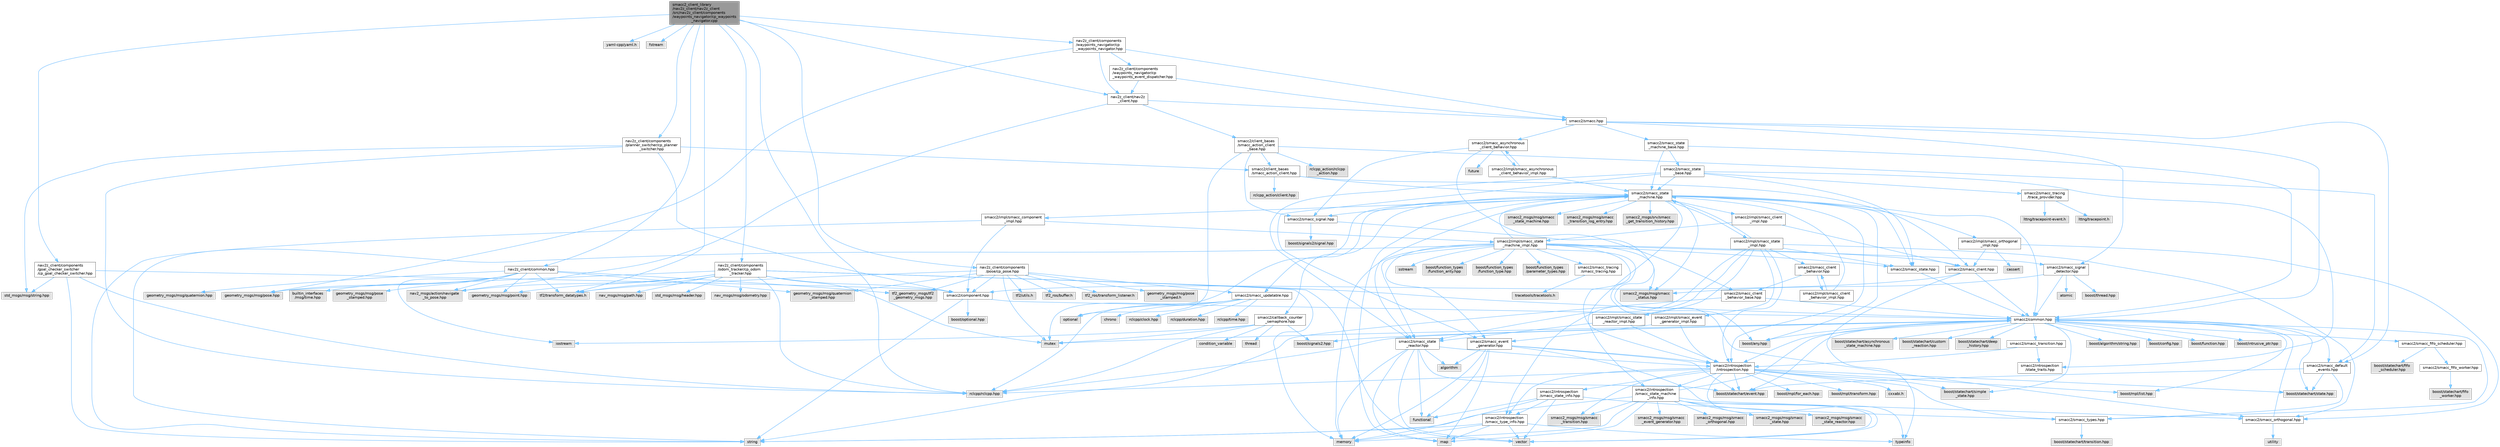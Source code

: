 digraph "smacc2_client_library/nav2z_client/nav2z_client/src/nav2z_client/components/waypoints_navigator/cp_waypoints_navigator.cpp"
{
 // LATEX_PDF_SIZE
  bgcolor="transparent";
  edge [fontname=Helvetica,fontsize=10,labelfontname=Helvetica,labelfontsize=10];
  node [fontname=Helvetica,fontsize=10,shape=box,height=0.2,width=0.4];
  Node1 [label="smacc2_client_library\l/nav2z_client/nav2z_client\l/src/nav2z_client/components\l/waypoints_navigator/cp_waypoints\l_navigator.cpp",height=0.2,width=0.4,color="gray40", fillcolor="grey60", style="filled", fontcolor="black",tooltip=" "];
  Node1 -> Node2 [color="steelblue1",style="solid"];
  Node2 [label="tf2/transform_datatypes.h",height=0.2,width=0.4,color="grey60", fillcolor="#E0E0E0", style="filled",tooltip=" "];
  Node1 -> Node3 [color="steelblue1",style="solid"];
  Node3 [label="yaml-cpp/yaml.h",height=0.2,width=0.4,color="grey60", fillcolor="#E0E0E0", style="filled",tooltip=" "];
  Node1 -> Node4 [color="steelblue1",style="solid"];
  Node4 [label="fstream",height=0.2,width=0.4,color="grey60", fillcolor="#E0E0E0", style="filled",tooltip=" "];
  Node1 -> Node5 [color="steelblue1",style="solid"];
  Node5 [label="nav2z_client/common.hpp",height=0.2,width=0.4,color="grey40", fillcolor="white", style="filled",URL="$client__library_2nav2z__client_2nav2z__client_2include_2nav2z__client_2common_8hpp.html",tooltip=" "];
  Node5 -> Node6 [color="steelblue1",style="solid"];
  Node6 [label="iostream",height=0.2,width=0.4,color="grey60", fillcolor="#E0E0E0", style="filled",tooltip=" "];
  Node5 -> Node2 [color="steelblue1",style="solid"];
  Node5 -> Node7 [color="steelblue1",style="solid"];
  Node7 [label="builtin_interfaces\l/msg/time.hpp",height=0.2,width=0.4,color="grey60", fillcolor="#E0E0E0", style="filled",tooltip=" "];
  Node5 -> Node8 [color="steelblue1",style="solid"];
  Node8 [label="geometry_msgs/msg/point.hpp",height=0.2,width=0.4,color="grey60", fillcolor="#E0E0E0", style="filled",tooltip=" "];
  Node5 -> Node9 [color="steelblue1",style="solid"];
  Node9 [label="geometry_msgs/msg/pose.hpp",height=0.2,width=0.4,color="grey60", fillcolor="#E0E0E0", style="filled",tooltip=" "];
  Node5 -> Node10 [color="steelblue1",style="solid"];
  Node10 [label="geometry_msgs/msg/pose\l_stamped.hpp",height=0.2,width=0.4,color="grey60", fillcolor="#E0E0E0", style="filled",tooltip=" "];
  Node5 -> Node11 [color="steelblue1",style="solid"];
  Node11 [label="geometry_msgs/msg/quaternion.hpp",height=0.2,width=0.4,color="grey60", fillcolor="#E0E0E0", style="filled",tooltip=" "];
  Node5 -> Node12 [color="steelblue1",style="solid"];
  Node12 [label="geometry_msgs/msg/quaternion\l_stamped.hpp",height=0.2,width=0.4,color="grey60", fillcolor="#E0E0E0", style="filled",tooltip=" "];
  Node5 -> Node13 [color="steelblue1",style="solid"];
  Node13 [label="nav2_msgs/action/navigate\l_to_pose.hpp",height=0.2,width=0.4,color="grey60", fillcolor="#E0E0E0", style="filled",tooltip=" "];
  Node5 -> Node14 [color="steelblue1",style="solid"];
  Node14 [label="tf2_geometry_msgs/tf2\l_geometry_msgs.hpp",height=0.2,width=0.4,color="grey60", fillcolor="#E0E0E0", style="filled",tooltip=" "];
  Node1 -> Node15 [color="steelblue1",style="solid"];
  Node15 [label="nav2z_client/components\l/goal_checker_switcher\l/cp_goal_checker_switcher.hpp",height=0.2,width=0.4,color="grey40", fillcolor="white", style="filled",URL="$cp__goal__checker__switcher_8hpp.html",tooltip=" "];
  Node15 -> Node16 [color="steelblue1",style="solid"];
  Node16 [label="string",height=0.2,width=0.4,color="grey60", fillcolor="#E0E0E0", style="filled",tooltip=" "];
  Node15 -> Node17 [color="steelblue1",style="solid"];
  Node17 [label="rclcpp/rclcpp.hpp",height=0.2,width=0.4,color="grey60", fillcolor="#E0E0E0", style="filled",tooltip=" "];
  Node15 -> Node18 [color="steelblue1",style="solid"];
  Node18 [label="smacc2/component.hpp",height=0.2,width=0.4,color="grey40", fillcolor="white", style="filled",URL="$component_8hpp.html",tooltip=" "];
  Node18 -> Node16 [color="steelblue1",style="solid"];
  Node18 -> Node19 [color="steelblue1",style="solid"];
  Node19 [label="boost/optional.hpp",height=0.2,width=0.4,color="grey60", fillcolor="#E0E0E0", style="filled",tooltip=" "];
  Node18 -> Node20 [color="steelblue1",style="solid"];
  Node20 [label="smacc2/common.hpp",height=0.2,width=0.4,color="grey40", fillcolor="white", style="filled",URL="$include_2smacc2_2common_8hpp.html",tooltip=" "];
  Node20 -> Node21 [color="steelblue1",style="solid"];
  Node21 [label="boost/statechart/asynchronous\l_state_machine.hpp",height=0.2,width=0.4,color="grey60", fillcolor="#E0E0E0", style="filled",tooltip=" "];
  Node20 -> Node22 [color="steelblue1",style="solid"];
  Node22 [label="boost/statechart/custom\l_reaction.hpp",height=0.2,width=0.4,color="grey60", fillcolor="#E0E0E0", style="filled",tooltip=" "];
  Node20 -> Node23 [color="steelblue1",style="solid"];
  Node23 [label="boost/statechart/deep\l_history.hpp",height=0.2,width=0.4,color="grey60", fillcolor="#E0E0E0", style="filled",tooltip=" "];
  Node20 -> Node24 [color="steelblue1",style="solid"];
  Node24 [label="boost/statechart/event.hpp",height=0.2,width=0.4,color="grey60", fillcolor="#E0E0E0", style="filled",tooltip=" "];
  Node20 -> Node25 [color="steelblue1",style="solid"];
  Node25 [label="boost/statechart/simple\l_state.hpp",height=0.2,width=0.4,color="grey60", fillcolor="#E0E0E0", style="filled",tooltip=" "];
  Node20 -> Node26 [color="steelblue1",style="solid"];
  Node26 [label="boost/statechart/state.hpp",height=0.2,width=0.4,color="grey60", fillcolor="#E0E0E0", style="filled",tooltip=" "];
  Node20 -> Node27 [color="steelblue1",style="solid"];
  Node27 [label="boost/algorithm/string.hpp",height=0.2,width=0.4,color="grey60", fillcolor="#E0E0E0", style="filled",tooltip=" "];
  Node20 -> Node28 [color="steelblue1",style="solid"];
  Node28 [label="boost/any.hpp",height=0.2,width=0.4,color="grey60", fillcolor="#E0E0E0", style="filled",tooltip=" "];
  Node20 -> Node29 [color="steelblue1",style="solid"];
  Node29 [label="boost/config.hpp",height=0.2,width=0.4,color="grey60", fillcolor="#E0E0E0", style="filled",tooltip=" "];
  Node20 -> Node30 [color="steelblue1",style="solid"];
  Node30 [label="boost/function.hpp",height=0.2,width=0.4,color="grey60", fillcolor="#E0E0E0", style="filled",tooltip=" "];
  Node20 -> Node31 [color="steelblue1",style="solid"];
  Node31 [label="boost/intrusive_ptr.hpp",height=0.2,width=0.4,color="grey60", fillcolor="#E0E0E0", style="filled",tooltip=" "];
  Node20 -> Node32 [color="steelblue1",style="solid"];
  Node32 [label="boost/mpl/list.hpp",height=0.2,width=0.4,color="grey60", fillcolor="#E0E0E0", style="filled",tooltip=" "];
  Node20 -> Node33 [color="steelblue1",style="solid"];
  Node33 [label="boost/signals2.hpp",height=0.2,width=0.4,color="grey60", fillcolor="#E0E0E0", style="filled",tooltip=" "];
  Node20 -> Node34 [color="steelblue1",style="solid"];
  Node34 [label="mutex",height=0.2,width=0.4,color="grey60", fillcolor="#E0E0E0", style="filled",tooltip=" "];
  Node20 -> Node17 [color="steelblue1",style="solid"];
  Node20 -> Node35 [color="steelblue1",style="solid"];
  Node35 [label="smacc2/introspection\l/introspection.hpp",height=0.2,width=0.4,color="grey40", fillcolor="white", style="filled",URL="$introspection_8hpp.html",tooltip=" "];
  Node35 -> Node24 [color="steelblue1",style="solid"];
  Node35 -> Node25 [color="steelblue1",style="solid"];
  Node35 -> Node26 [color="steelblue1",style="solid"];
  Node35 -> Node36 [color="steelblue1",style="solid"];
  Node36 [label="boost/mpl/for_each.hpp",height=0.2,width=0.4,color="grey60", fillcolor="#E0E0E0", style="filled",tooltip=" "];
  Node35 -> Node32 [color="steelblue1",style="solid"];
  Node35 -> Node37 [color="steelblue1",style="solid"];
  Node37 [label="boost/mpl/transform.hpp",height=0.2,width=0.4,color="grey60", fillcolor="#E0E0E0", style="filled",tooltip=" "];
  Node35 -> Node17 [color="steelblue1",style="solid"];
  Node35 -> Node38 [color="steelblue1",style="solid"];
  Node38 [label="typeinfo",height=0.2,width=0.4,color="grey60", fillcolor="#E0E0E0", style="filled",tooltip=" "];
  Node35 -> Node39 [color="steelblue1",style="solid"];
  Node39 [label="smacc2/introspection\l/smacc_state_info.hpp",height=0.2,width=0.4,color="grey40", fillcolor="white", style="filled",URL="$smacc__state__info_8hpp.html",tooltip=" "];
  Node39 -> Node40 [color="steelblue1",style="solid"];
  Node40 [label="functional",height=0.2,width=0.4,color="grey60", fillcolor="#E0E0E0", style="filled",tooltip=" "];
  Node39 -> Node41 [color="steelblue1",style="solid"];
  Node41 [label="memory",height=0.2,width=0.4,color="grey60", fillcolor="#E0E0E0", style="filled",tooltip=" "];
  Node39 -> Node42 [color="steelblue1",style="solid"];
  Node42 [label="smacc2/introspection\l/smacc_type_info.hpp",height=0.2,width=0.4,color="grey40", fillcolor="white", style="filled",URL="$smacc__type__info_8hpp.html",tooltip=" "];
  Node42 -> Node43 [color="steelblue1",style="solid"];
  Node43 [label="map",height=0.2,width=0.4,color="grey60", fillcolor="#E0E0E0", style="filled",tooltip=" "];
  Node42 -> Node41 [color="steelblue1",style="solid"];
  Node42 -> Node16 [color="steelblue1",style="solid"];
  Node42 -> Node38 [color="steelblue1",style="solid"];
  Node42 -> Node44 [color="steelblue1",style="solid"];
  Node44 [label="vector",height=0.2,width=0.4,color="grey60", fillcolor="#E0E0E0", style="filled",tooltip=" "];
  Node39 -> Node45 [color="steelblue1",style="solid"];
  Node45 [label="smacc2/smacc_types.hpp",height=0.2,width=0.4,color="grey40", fillcolor="white", style="filled",URL="$smacc__types_8hpp.html",tooltip=" "];
  Node45 -> Node46 [color="steelblue1",style="solid"];
  Node46 [label="boost/statechart/transition.hpp",height=0.2,width=0.4,color="grey60", fillcolor="#E0E0E0", style="filled",tooltip=" "];
  Node39 -> Node44 [color="steelblue1",style="solid"];
  Node35 -> Node42 [color="steelblue1",style="solid"];
  Node35 -> Node45 [color="steelblue1",style="solid"];
  Node35 -> Node47 [color="steelblue1",style="solid"];
  Node47 [label="cxxabi.h",height=0.2,width=0.4,color="grey60", fillcolor="#E0E0E0", style="filled",tooltip=" "];
  Node35 -> Node48 [color="steelblue1",style="solid"];
  Node48 [label="smacc2_msgs/msg/smacc\l_transition.hpp",height=0.2,width=0.4,color="grey60", fillcolor="#E0E0E0", style="filled",tooltip=" "];
  Node35 -> Node49 [color="steelblue1",style="solid"];
  Node49 [label="smacc2/introspection\l/smacc_state_machine\l_info.hpp",height=0.2,width=0.4,color="grey40", fillcolor="white", style="filled",URL="$smacc__state__machine__info_8hpp.html",tooltip=" "];
  Node49 -> Node43 [color="steelblue1",style="solid"];
  Node49 -> Node41 [color="steelblue1",style="solid"];
  Node49 -> Node16 [color="steelblue1",style="solid"];
  Node49 -> Node44 [color="steelblue1",style="solid"];
  Node49 -> Node20 [color="steelblue1",style="solid"];
  Node49 -> Node50 [color="steelblue1",style="solid"];
  Node50 [label="smacc2/smacc_orthogonal.hpp",height=0.2,width=0.4,color="grey40", fillcolor="white", style="filled",URL="$smacc__orthogonal_8hpp.html",tooltip=" "];
  Node50 -> Node20 [color="steelblue1",style="solid"];
  Node50 -> Node51 [color="steelblue1",style="solid"];
  Node51 [label="utility",height=0.2,width=0.4,color="grey60", fillcolor="#E0E0E0", style="filled",tooltip=" "];
  Node49 -> Node52 [color="steelblue1",style="solid"];
  Node52 [label="smacc2_msgs/msg/smacc\l_event_generator.hpp",height=0.2,width=0.4,color="grey60", fillcolor="#E0E0E0", style="filled",tooltip=" "];
  Node49 -> Node53 [color="steelblue1",style="solid"];
  Node53 [label="smacc2_msgs/msg/smacc\l_orthogonal.hpp",height=0.2,width=0.4,color="grey60", fillcolor="#E0E0E0", style="filled",tooltip=" "];
  Node49 -> Node54 [color="steelblue1",style="solid"];
  Node54 [label="smacc2_msgs/msg/smacc\l_state.hpp",height=0.2,width=0.4,color="grey60", fillcolor="#E0E0E0", style="filled",tooltip=" "];
  Node49 -> Node55 [color="steelblue1",style="solid"];
  Node55 [label="smacc2_msgs/msg/smacc\l_state_reactor.hpp",height=0.2,width=0.4,color="grey60", fillcolor="#E0E0E0", style="filled",tooltip=" "];
  Node49 -> Node48 [color="steelblue1",style="solid"];
  Node20 -> Node56 [color="steelblue1",style="solid"];
  Node56 [label="smacc2/smacc_fifo_scheduler.hpp",height=0.2,width=0.4,color="grey40", fillcolor="white", style="filled",URL="$smacc__fifo__scheduler_8hpp.html",tooltip=" "];
  Node56 -> Node57 [color="steelblue1",style="solid"];
  Node57 [label="boost/statechart/fifo\l_scheduler.hpp",height=0.2,width=0.4,color="grey60", fillcolor="#E0E0E0", style="filled",tooltip=" "];
  Node56 -> Node58 [color="steelblue1",style="solid"];
  Node58 [label="smacc2/smacc_fifo_worker.hpp",height=0.2,width=0.4,color="grey40", fillcolor="white", style="filled",URL="$smacc__fifo__worker_8hpp.html",tooltip=" "];
  Node58 -> Node59 [color="steelblue1",style="solid"];
  Node59 [label="boost/statechart/fifo\l_worker.hpp",height=0.2,width=0.4,color="grey60", fillcolor="#E0E0E0", style="filled",tooltip=" "];
  Node20 -> Node45 [color="steelblue1",style="solid"];
  Node20 -> Node60 [color="steelblue1",style="solid"];
  Node60 [label="smacc2/smacc_default\l_events.hpp",height=0.2,width=0.4,color="grey40", fillcolor="white", style="filled",URL="$smacc__default__events_8hpp.html",tooltip=" "];
  Node60 -> Node45 [color="steelblue1",style="solid"];
  Node60 -> Node24 [color="steelblue1",style="solid"];
  Node60 -> Node26 [color="steelblue1",style="solid"];
  Node20 -> Node61 [color="steelblue1",style="solid"];
  Node61 [label="smacc2/smacc_transition.hpp",height=0.2,width=0.4,color="grey40", fillcolor="white", style="filled",URL="$smacc__transition_8hpp.html",tooltip=" "];
  Node61 -> Node35 [color="steelblue1",style="solid"];
  Node61 -> Node62 [color="steelblue1",style="solid"];
  Node62 [label="smacc2/introspection\l/state_traits.hpp",height=0.2,width=0.4,color="grey40", fillcolor="white", style="filled",URL="$state__traits_8hpp.html",tooltip=" "];
  Node15 -> Node63 [color="steelblue1",style="solid"];
  Node63 [label="std_msgs/msg/string.hpp",height=0.2,width=0.4,color="grey60", fillcolor="#E0E0E0", style="filled",tooltip=" "];
  Node1 -> Node64 [color="steelblue1",style="solid"];
  Node64 [label="nav2z_client/components\l/odom_tracker/cp_odom\l_tracker.hpp",height=0.2,width=0.4,color="grey40", fillcolor="white", style="filled",URL="$cp__odom__tracker_8hpp.html",tooltip=" "];
  Node64 -> Node2 [color="steelblue1",style="solid"];
  Node64 -> Node20 [color="steelblue1",style="solid"];
  Node64 -> Node18 [color="steelblue1",style="solid"];
  Node64 -> Node17 [color="steelblue1",style="solid"];
  Node64 -> Node41 [color="steelblue1",style="solid"];
  Node64 -> Node34 [color="steelblue1",style="solid"];
  Node64 -> Node44 [color="steelblue1",style="solid"];
  Node64 -> Node8 [color="steelblue1",style="solid"];
  Node64 -> Node9 [color="steelblue1",style="solid"];
  Node64 -> Node13 [color="steelblue1",style="solid"];
  Node64 -> Node65 [color="steelblue1",style="solid"];
  Node65 [label="nav_msgs/msg/odometry.hpp",height=0.2,width=0.4,color="grey60", fillcolor="#E0E0E0", style="filled",tooltip=" "];
  Node64 -> Node66 [color="steelblue1",style="solid"];
  Node66 [label="nav_msgs/msg/path.hpp",height=0.2,width=0.4,color="grey60", fillcolor="#E0E0E0", style="filled",tooltip=" "];
  Node64 -> Node67 [color="steelblue1",style="solid"];
  Node67 [label="std_msgs/msg/header.hpp",height=0.2,width=0.4,color="grey60", fillcolor="#E0E0E0", style="filled",tooltip=" "];
  Node1 -> Node68 [color="steelblue1",style="solid"];
  Node68 [label="nav2z_client/components\l/planner_switcher/cp_planner\l_switcher.hpp",height=0.2,width=0.4,color="grey40", fillcolor="white", style="filled",URL="$cp__planner__switcher_8hpp.html",tooltip=" "];
  Node68 -> Node17 [color="steelblue1",style="solid"];
  Node68 -> Node69 [color="steelblue1",style="solid"];
  Node69 [label="smacc2/client_bases\l/smacc_action_client.hpp",height=0.2,width=0.4,color="grey40", fillcolor="white", style="filled",URL="$smacc__action__client_8hpp.html",tooltip=" "];
  Node69 -> Node70 [color="steelblue1",style="solid"];
  Node70 [label="smacc2/smacc_client.hpp",height=0.2,width=0.4,color="grey40", fillcolor="white", style="filled",URL="$smacc__client_8hpp.html",tooltip=" "];
  Node70 -> Node20 [color="steelblue1",style="solid"];
  Node70 -> Node18 [color="steelblue1",style="solid"];
  Node70 -> Node38 [color="steelblue1",style="solid"];
  Node69 -> Node71 [color="steelblue1",style="solid"];
  Node71 [label="smacc2/smacc_state\l_machine.hpp",height=0.2,width=0.4,color="grey40", fillcolor="white", style="filled",URL="$smacc__state__machine_8hpp.html",tooltip=" "];
  Node71 -> Node28 [color="steelblue1",style="solid"];
  Node71 -> Node43 [color="steelblue1",style="solid"];
  Node71 -> Node34 [color="steelblue1",style="solid"];
  Node71 -> Node20 [color="steelblue1",style="solid"];
  Node71 -> Node35 [color="steelblue1",style="solid"];
  Node71 -> Node49 [color="steelblue1",style="solid"];
  Node71 -> Node72 [color="steelblue1",style="solid"];
  Node72 [label="smacc2/smacc_signal.hpp",height=0.2,width=0.4,color="grey40", fillcolor="white", style="filled",URL="$smacc__signal_8hpp.html",tooltip=" "];
  Node72 -> Node28 [color="steelblue1",style="solid"];
  Node72 -> Node73 [color="steelblue1",style="solid"];
  Node73 [label="boost/signals2/signal.hpp",height=0.2,width=0.4,color="grey60", fillcolor="#E0E0E0", style="filled",tooltip=" "];
  Node71 -> Node74 [color="steelblue1",style="solid"];
  Node74 [label="smacc2/smacc_updatable.hpp",height=0.2,width=0.4,color="grey40", fillcolor="white", style="filled",URL="$smacc__updatable_8hpp.html",tooltip=" "];
  Node74 -> Node75 [color="steelblue1",style="solid"];
  Node75 [label="chrono",height=0.2,width=0.4,color="grey60", fillcolor="#E0E0E0", style="filled",tooltip=" "];
  Node74 -> Node76 [color="steelblue1",style="solid"];
  Node76 [label="optional",height=0.2,width=0.4,color="grey60", fillcolor="#E0E0E0", style="filled",tooltip=" "];
  Node74 -> Node77 [color="steelblue1",style="solid"];
  Node77 [label="rclcpp/clock.hpp",height=0.2,width=0.4,color="grey60", fillcolor="#E0E0E0", style="filled",tooltip=" "];
  Node74 -> Node78 [color="steelblue1",style="solid"];
  Node78 [label="rclcpp/duration.hpp",height=0.2,width=0.4,color="grey60", fillcolor="#E0E0E0", style="filled",tooltip=" "];
  Node74 -> Node17 [color="steelblue1",style="solid"];
  Node74 -> Node79 [color="steelblue1",style="solid"];
  Node79 [label="rclcpp/time.hpp",height=0.2,width=0.4,color="grey60", fillcolor="#E0E0E0", style="filled",tooltip=" "];
  Node71 -> Node80 [color="steelblue1",style="solid"];
  Node80 [label="smacc2_msgs/msg/smacc\l_state_machine.hpp",height=0.2,width=0.4,color="grey60", fillcolor="#E0E0E0", style="filled",tooltip=" "];
  Node71 -> Node81 [color="steelblue1",style="solid"];
  Node81 [label="smacc2_msgs/msg/smacc\l_status.hpp",height=0.2,width=0.4,color="grey60", fillcolor="#E0E0E0", style="filled",tooltip=" "];
  Node71 -> Node82 [color="steelblue1",style="solid"];
  Node82 [label="smacc2_msgs/msg/smacc\l_transition_log_entry.hpp",height=0.2,width=0.4,color="grey60", fillcolor="#E0E0E0", style="filled",tooltip=" "];
  Node71 -> Node83 [color="steelblue1",style="solid"];
  Node83 [label="smacc2_msgs/srv/smacc\l_get_transition_history.hpp",height=0.2,width=0.4,color="grey60", fillcolor="#E0E0E0", style="filled",tooltip=" "];
  Node71 -> Node84 [color="steelblue1",style="solid"];
  Node84 [label="smacc2/callback_counter\l_semaphore.hpp",height=0.2,width=0.4,color="grey40", fillcolor="white", style="filled",URL="$callback__counter__semaphore_8hpp.html",tooltip=" "];
  Node84 -> Node33 [color="steelblue1",style="solid"];
  Node84 -> Node85 [color="steelblue1",style="solid"];
  Node85 [label="condition_variable",height=0.2,width=0.4,color="grey60", fillcolor="#E0E0E0", style="filled",tooltip=" "];
  Node84 -> Node6 [color="steelblue1",style="solid"];
  Node84 -> Node34 [color="steelblue1",style="solid"];
  Node84 -> Node17 [color="steelblue1",style="solid"];
  Node84 -> Node86 [color="steelblue1",style="solid"];
  Node86 [label="thread",height=0.2,width=0.4,color="grey60", fillcolor="#E0E0E0", style="filled",tooltip=" "];
  Node71 -> Node87 [color="steelblue1",style="solid"];
  Node87 [label="smacc2/smacc_state.hpp",height=0.2,width=0.4,color="grey40", fillcolor="white", style="filled",URL="$smacc__state_8hpp.html",tooltip=" "];
  Node87 -> Node20 [color="steelblue1",style="solid"];
  Node71 -> Node88 [color="steelblue1",style="solid"];
  Node88 [label="smacc2/smacc_state\l_reactor.hpp",height=0.2,width=0.4,color="grey40", fillcolor="white", style="filled",URL="$smacc__state__reactor_8hpp.html",tooltip=" "];
  Node88 -> Node89 [color="steelblue1",style="solid"];
  Node89 [label="algorithm",height=0.2,width=0.4,color="grey60", fillcolor="#E0E0E0", style="filled",tooltip=" "];
  Node88 -> Node24 [color="steelblue1",style="solid"];
  Node88 -> Node40 [color="steelblue1",style="solid"];
  Node88 -> Node43 [color="steelblue1",style="solid"];
  Node88 -> Node41 [color="steelblue1",style="solid"];
  Node88 -> Node35 [color="steelblue1",style="solid"];
  Node88 -> Node44 [color="steelblue1",style="solid"];
  Node71 -> Node90 [color="steelblue1",style="solid"];
  Node90 [label="smacc2/impl/smacc_client\l_impl.hpp",height=0.2,width=0.4,color="grey40", fillcolor="white", style="filled",URL="$smacc__client__impl_8hpp.html",tooltip=" "];
  Node90 -> Node91 [color="steelblue1",style="solid"];
  Node91 [label="smacc2/impl/smacc_state\l_machine_impl.hpp",height=0.2,width=0.4,color="grey40", fillcolor="white", style="filled",URL="$smacc__state__machine__impl_8hpp.html",tooltip=" "];
  Node91 -> Node41 [color="steelblue1",style="solid"];
  Node91 -> Node92 [color="steelblue1",style="solid"];
  Node92 [label="sstream",height=0.2,width=0.4,color="grey60", fillcolor="#E0E0E0", style="filled",tooltip=" "];
  Node91 -> Node16 [color="steelblue1",style="solid"];
  Node91 -> Node35 [color="steelblue1",style="solid"];
  Node91 -> Node70 [color="steelblue1",style="solid"];
  Node91 -> Node93 [color="steelblue1",style="solid"];
  Node93 [label="smacc2/smacc_event\l_generator.hpp",height=0.2,width=0.4,color="grey40", fillcolor="white", style="filled",URL="$smacc__event__generator_8hpp.html",tooltip=" "];
  Node93 -> Node89 [color="steelblue1",style="solid"];
  Node93 -> Node24 [color="steelblue1",style="solid"];
  Node93 -> Node40 [color="steelblue1",style="solid"];
  Node93 -> Node43 [color="steelblue1",style="solid"];
  Node93 -> Node41 [color="steelblue1",style="solid"];
  Node93 -> Node35 [color="steelblue1",style="solid"];
  Node93 -> Node44 [color="steelblue1",style="solid"];
  Node91 -> Node50 [color="steelblue1",style="solid"];
  Node91 -> Node94 [color="steelblue1",style="solid"];
  Node94 [label="smacc2/smacc_signal\l_detector.hpp",height=0.2,width=0.4,color="grey40", fillcolor="white", style="filled",URL="$smacc__signal__detector_8hpp.html",tooltip=" "];
  Node94 -> Node95 [color="steelblue1",style="solid"];
  Node95 [label="atomic",height=0.2,width=0.4,color="grey60", fillcolor="#E0E0E0", style="filled",tooltip=" "];
  Node94 -> Node96 [color="steelblue1",style="solid"];
  Node96 [label="boost/thread.hpp",height=0.2,width=0.4,color="grey60", fillcolor="#E0E0E0", style="filled",tooltip=" "];
  Node94 -> Node20 [color="steelblue1",style="solid"];
  Node94 -> Node81 [color="steelblue1",style="solid"];
  Node91 -> Node87 [color="steelblue1",style="solid"];
  Node91 -> Node71 [color="steelblue1",style="solid"];
  Node91 -> Node88 [color="steelblue1",style="solid"];
  Node91 -> Node97 [color="steelblue1",style="solid"];
  Node97 [label="boost/function_types\l/function_arity.hpp",height=0.2,width=0.4,color="grey60", fillcolor="#E0E0E0", style="filled",tooltip=" "];
  Node91 -> Node98 [color="steelblue1",style="solid"];
  Node98 [label="boost/function_types\l/function_type.hpp",height=0.2,width=0.4,color="grey60", fillcolor="#E0E0E0", style="filled",tooltip=" "];
  Node91 -> Node99 [color="steelblue1",style="solid"];
  Node99 [label="boost/function_types\l/parameter_types.hpp",height=0.2,width=0.4,color="grey60", fillcolor="#E0E0E0", style="filled",tooltip=" "];
  Node91 -> Node100 [color="steelblue1",style="solid"];
  Node100 [label="smacc2/smacc_tracing\l/smacc_tracing.hpp",height=0.2,width=0.4,color="grey40", fillcolor="white", style="filled",URL="$smacc__tracing_8hpp.html",tooltip=" "];
  Node100 -> Node101 [color="steelblue1",style="solid"];
  Node101 [label="tracetools/tracetools.h",height=0.2,width=0.4,color="grey60", fillcolor="#E0E0E0", style="filled",tooltip=" "];
  Node91 -> Node81 [color="steelblue1",style="solid"];
  Node90 -> Node70 [color="steelblue1",style="solid"];
  Node71 -> Node102 [color="steelblue1",style="solid"];
  Node102 [label="smacc2/impl/smacc_component\l_impl.hpp",height=0.2,width=0.4,color="grey40", fillcolor="white", style="filled",URL="$smacc__component__impl_8hpp.html",tooltip=" "];
  Node102 -> Node16 [color="steelblue1",style="solid"];
  Node102 -> Node18 [color="steelblue1",style="solid"];
  Node102 -> Node91 [color="steelblue1",style="solid"];
  Node71 -> Node103 [color="steelblue1",style="solid"];
  Node103 [label="smacc2/impl/smacc_orthogonal\l_impl.hpp",height=0.2,width=0.4,color="grey40", fillcolor="white", style="filled",URL="$smacc__orthogonal__impl_8hpp.html",tooltip=" "];
  Node103 -> Node104 [color="steelblue1",style="solid"];
  Node104 [label="cassert",height=0.2,width=0.4,color="grey60", fillcolor="#E0E0E0", style="filled",tooltip=" "];
  Node103 -> Node70 [color="steelblue1",style="solid"];
  Node103 -> Node50 [color="steelblue1",style="solid"];
  Node71 -> Node105 [color="steelblue1",style="solid"];
  Node105 [label="smacc2/impl/smacc_state\l_impl.hpp",height=0.2,width=0.4,color="grey40", fillcolor="white", style="filled",URL="$smacc__state__impl_8hpp.html",tooltip=" "];
  Node105 -> Node35 [color="steelblue1",style="solid"];
  Node105 -> Node106 [color="steelblue1",style="solid"];
  Node106 [label="smacc2/smacc_client\l_behavior.hpp",height=0.2,width=0.4,color="grey40", fillcolor="white", style="filled",URL="$smacc__client__behavior_8hpp.html",tooltip=" "];
  Node106 -> Node107 [color="steelblue1",style="solid"];
  Node107 [label="smacc2/smacc_client\l_behavior_base.hpp",height=0.2,width=0.4,color="grey40", fillcolor="white", style="filled",URL="$smacc__client__behavior__base_8hpp.html",tooltip=" "];
  Node107 -> Node16 [color="steelblue1",style="solid"];
  Node107 -> Node20 [color="steelblue1",style="solid"];
  Node106 -> Node108 [color="steelblue1",style="solid"];
  Node108 [label="smacc2/impl/smacc_client\l_behavior_impl.hpp",height=0.2,width=0.4,color="grey40", fillcolor="white", style="filled",URL="$smacc__client__behavior__impl_8hpp.html",tooltip=" "];
  Node108 -> Node106 [color="steelblue1",style="solid"];
  Node108 -> Node71 [color="steelblue1",style="solid"];
  Node105 -> Node50 [color="steelblue1",style="solid"];
  Node105 -> Node87 [color="steelblue1",style="solid"];
  Node105 -> Node88 [color="steelblue1",style="solid"];
  Node105 -> Node42 [color="steelblue1",style="solid"];
  Node105 -> Node71 [color="steelblue1",style="solid"];
  Node105 -> Node109 [color="steelblue1",style="solid"];
  Node109 [label="smacc2/impl/smacc_event\l_generator_impl.hpp",height=0.2,width=0.4,color="grey40", fillcolor="white", style="filled",URL="$smacc__event__generator__impl_8hpp.html",tooltip=" "];
  Node109 -> Node35 [color="steelblue1",style="solid"];
  Node109 -> Node93 [color="steelblue1",style="solid"];
  Node105 -> Node110 [color="steelblue1",style="solid"];
  Node110 [label="smacc2/impl/smacc_state\l_reactor_impl.hpp",height=0.2,width=0.4,color="grey40", fillcolor="white", style="filled",URL="$smacc__state__reactor__impl_8hpp.html",tooltip=" "];
  Node110 -> Node35 [color="steelblue1",style="solid"];
  Node110 -> Node88 [color="steelblue1",style="solid"];
  Node69 -> Node111 [color="steelblue1",style="solid"];
  Node111 [label="rclcpp_action/client.hpp",height=0.2,width=0.4,color="grey60", fillcolor="#E0E0E0", style="filled",tooltip=" "];
  Node68 -> Node18 [color="steelblue1",style="solid"];
  Node68 -> Node63 [color="steelblue1",style="solid"];
  Node1 -> Node112 [color="steelblue1",style="solid"];
  Node112 [label="nav2z_client/components\l/pose/cp_pose.hpp",height=0.2,width=0.4,color="grey40", fillcolor="white", style="filled",URL="$cp__pose_8hpp.html",tooltip=" "];
  Node112 -> Node34 [color="steelblue1",style="solid"];
  Node112 -> Node113 [color="steelblue1",style="solid"];
  Node113 [label="geometry_msgs/msg/pose\l_stamped.h",height=0.2,width=0.4,color="grey60", fillcolor="#E0E0E0", style="filled",tooltip=" "];
  Node112 -> Node2 [color="steelblue1",style="solid"];
  Node112 -> Node114 [color="steelblue1",style="solid"];
  Node114 [label="tf2/utils.h",height=0.2,width=0.4,color="grey60", fillcolor="#E0E0E0", style="filled",tooltip=" "];
  Node112 -> Node115 [color="steelblue1",style="solid"];
  Node115 [label="tf2_ros/buffer.h",height=0.2,width=0.4,color="grey60", fillcolor="#E0E0E0", style="filled",tooltip=" "];
  Node112 -> Node116 [color="steelblue1",style="solid"];
  Node116 [label="tf2_ros/transform_listener.h",height=0.2,width=0.4,color="grey60", fillcolor="#E0E0E0", style="filled",tooltip=" "];
  Node112 -> Node12 [color="steelblue1",style="solid"];
  Node112 -> Node14 [color="steelblue1",style="solid"];
  Node112 -> Node18 [color="steelblue1",style="solid"];
  Node112 -> Node74 [color="steelblue1",style="solid"];
  Node1 -> Node117 [color="steelblue1",style="solid"];
  Node117 [label="nav2z_client/components\l/waypoints_navigator/cp\l_waypoints_navigator.hpp",height=0.2,width=0.4,color="grey40", fillcolor="white", style="filled",URL="$cp__waypoints__navigator_8hpp.html",tooltip=" "];
  Node117 -> Node118 [color="steelblue1",style="solid"];
  Node118 [label="nav2z_client/components\l/waypoints_navigator/cp\l_waypoints_event_dispatcher.hpp",height=0.2,width=0.4,color="grey40", fillcolor="white", style="filled",URL="$cp__waypoints__event__dispatcher_8hpp.html",tooltip=" "];
  Node118 -> Node119 [color="steelblue1",style="solid"];
  Node119 [label="nav2z_client/nav2z\l_client.hpp",height=0.2,width=0.4,color="grey40", fillcolor="white", style="filled",URL="$nav2z__client_8hpp.html",tooltip=" "];
  Node119 -> Node120 [color="steelblue1",style="solid"];
  Node120 [label="smacc2/client_bases\l/smacc_action_client\l_base.hpp",height=0.2,width=0.4,color="grey40", fillcolor="white", style="filled",URL="$smacc__action__client__base_8hpp.html",tooltip=" "];
  Node120 -> Node69 [color="steelblue1",style="solid"];
  Node120 -> Node60 [color="steelblue1",style="solid"];
  Node120 -> Node72 [color="steelblue1",style="solid"];
  Node120 -> Node76 [color="steelblue1",style="solid"];
  Node120 -> Node121 [color="steelblue1",style="solid"];
  Node121 [label="rclcpp_action/rclcpp\l_action.hpp",height=0.2,width=0.4,color="grey60", fillcolor="#E0E0E0", style="filled",tooltip=" "];
  Node119 -> Node122 [color="steelblue1",style="solid"];
  Node122 [label="smacc2/smacc.hpp",height=0.2,width=0.4,color="grey40", fillcolor="white", style="filled",URL="$smacc_8hpp.html",tooltip=" "];
  Node122 -> Node20 [color="steelblue1",style="solid"];
  Node122 -> Node123 [color="steelblue1",style="solid"];
  Node123 [label="smacc2/smacc_asynchronous\l_client_behavior.hpp",height=0.2,width=0.4,color="grey40", fillcolor="white", style="filled",URL="$smacc__asynchronous__client__behavior_8hpp.html",tooltip=" "];
  Node123 -> Node124 [color="steelblue1",style="solid"];
  Node124 [label="future",height=0.2,width=0.4,color="grey60", fillcolor="#E0E0E0", style="filled",tooltip=" "];
  Node123 -> Node107 [color="steelblue1",style="solid"];
  Node123 -> Node72 [color="steelblue1",style="solid"];
  Node123 -> Node125 [color="steelblue1",style="solid"];
  Node125 [label="smacc2/impl/smacc_asynchronous\l_client_behavior_impl.hpp",height=0.2,width=0.4,color="grey40", fillcolor="white", style="filled",URL="$smacc__asynchronous__client__behavior__impl_8hpp.html",tooltip=" "];
  Node125 -> Node123 [color="steelblue1",style="solid"];
  Node125 -> Node71 [color="steelblue1",style="solid"];
  Node122 -> Node60 [color="steelblue1",style="solid"];
  Node122 -> Node94 [color="steelblue1",style="solid"];
  Node122 -> Node126 [color="steelblue1",style="solid"];
  Node126 [label="smacc2/smacc_state\l_machine_base.hpp",height=0.2,width=0.4,color="grey40", fillcolor="white", style="filled",URL="$smacc__state__machine__base_8hpp.html",tooltip=" "];
  Node126 -> Node20 [color="steelblue1",style="solid"];
  Node126 -> Node127 [color="steelblue1",style="solid"];
  Node127 [label="smacc2/smacc_state\l_base.hpp",height=0.2,width=0.4,color="grey40", fillcolor="white", style="filled",URL="$smacc__state__base_8hpp.html",tooltip=" "];
  Node127 -> Node62 [color="steelblue1",style="solid"];
  Node127 -> Node93 [color="steelblue1",style="solid"];
  Node127 -> Node87 [color="steelblue1",style="solid"];
  Node127 -> Node71 [color="steelblue1",style="solid"];
  Node127 -> Node88 [color="steelblue1",style="solid"];
  Node127 -> Node128 [color="steelblue1",style="solid"];
  Node128 [label="smacc2/smacc_tracing\l/trace_provider.hpp",height=0.2,width=0.4,color="grey40", fillcolor="white", style="filled",URL="$trace__provider_8hpp.html",tooltip=" "];
  Node128 -> Node129 [color="steelblue1",style="solid"];
  Node129 [label="lttng/tracepoint.h",height=0.2,width=0.4,color="grey60", fillcolor="#E0E0E0", style="filled",tooltip=" "];
  Node128 -> Node130 [color="steelblue1",style="solid"];
  Node130 [label="lttng/tracepoint-event.h",height=0.2,width=0.4,color="grey60", fillcolor="#E0E0E0", style="filled",tooltip=" "];
  Node126 -> Node71 [color="steelblue1",style="solid"];
  Node119 -> Node13 [color="steelblue1",style="solid"];
  Node118 -> Node122 [color="steelblue1",style="solid"];
  Node117 -> Node119 [color="steelblue1",style="solid"];
  Node117 -> Node122 [color="steelblue1",style="solid"];
  Node117 -> Node9 [color="steelblue1",style="solid"];
  Node1 -> Node119 [color="steelblue1",style="solid"];
  Node1 -> Node17 [color="steelblue1",style="solid"];
}
